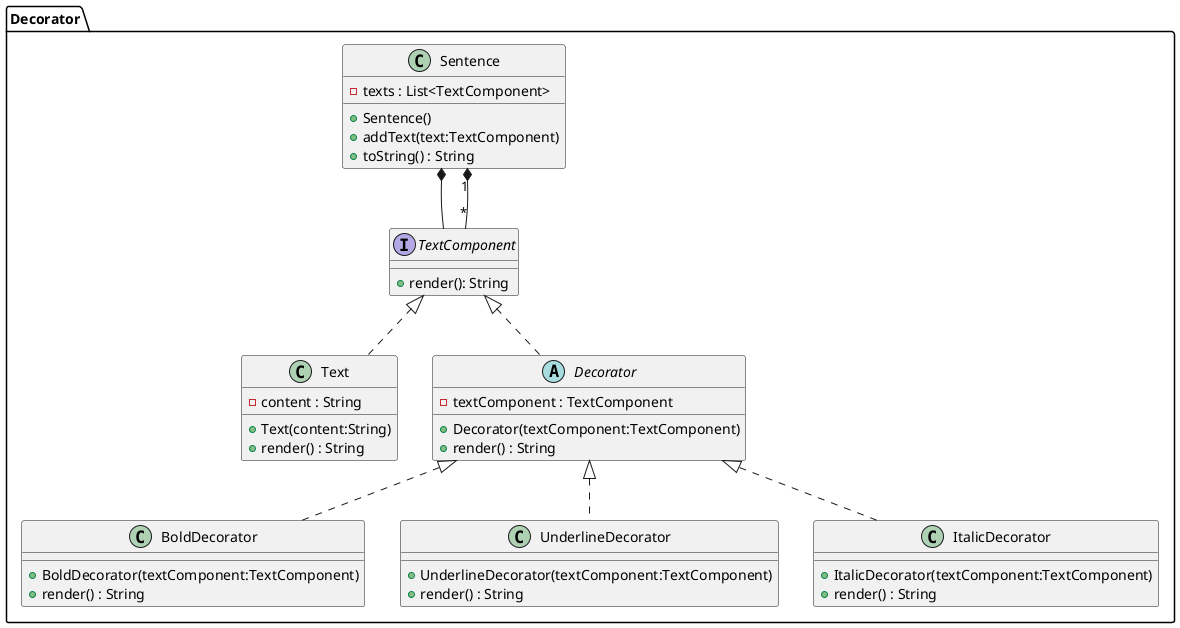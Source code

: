 @startuml Questao2_Diagram


!define REPO_PATH ../src/main/java/br/com/marianadmoreira/questao2

package "Decorator"{
    interface TextComponent{
        + render(): String
    }

    class Text{
        - content : String
        + Text(content:String)
        + render() : String
    }

    abstract class Decorator{
        - textComponent : TextComponent
        + Decorator(textComponent:TextComponent)
        + render() : String
    }

    class BoldDecorator{
        + BoldDecorator(textComponent:TextComponent)
        + render() : String
    }

    class UnderlineDecorator{
        + UnderlineDecorator(textComponent:TextComponent)
        + render() : String
    }

    class ItalicDecorator{
        + ItalicDecorator(textComponent:TextComponent)
        + render() : String
    }

    class Sentence{
        - texts : List<TextComponent>
        + Sentence()
        + addText(text:TextComponent)
        + toString() : String
    }


    TextComponent <|.. Text
    TextComponent <|.. Decorator
    Decorator <|.. BoldDecorator
    Decorator <|.. UnderlineDecorator
    Decorator <|.. ItalicDecorator

    Sentence *-- TextComponent
    Sentence "1" *-- "*" TextComponent
}

@enduml

